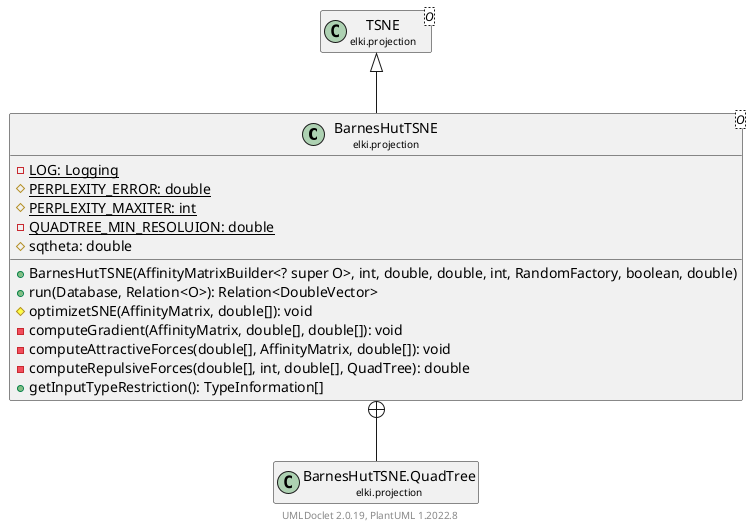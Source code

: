 @startuml
    remove .*\.(Instance|Par|Parameterizer|Factory)$
    set namespaceSeparator none
    hide empty fields
    hide empty methods

    class "<size:14>BarnesHutTSNE\n<size:10>elki.projection" as elki.projection.BarnesHutTSNE<O> [[BarnesHutTSNE.html]] {
        {static} -LOG: Logging
        {static} #PERPLEXITY_ERROR: double
        {static} #PERPLEXITY_MAXITER: int
        {static} -QUADTREE_MIN_RESOLUION: double
        #sqtheta: double
        +BarnesHutTSNE(AffinityMatrixBuilder<? super O>, int, double, double, int, RandomFactory, boolean, double)
        +run(Database, Relation<O>): Relation<DoubleVector>
        #optimizetSNE(AffinityMatrix, double[]): void
        -computeGradient(AffinityMatrix, double[], double[]): void
        -computeAttractiveForces(double[], AffinityMatrix, double[]): void
        -computeRepulsiveForces(double[], int, double[], QuadTree): double
        +getInputTypeRestriction(): TypeInformation[]
    }

    class "<size:14>TSNE\n<size:10>elki.projection" as elki.projection.TSNE<O> [[TSNE.html]]
    class "<size:14>BarnesHutTSNE.QuadTree\n<size:10>elki.projection" as elki.projection.BarnesHutTSNE.QuadTree [[BarnesHutTSNE.QuadTree.html]]
    class "<size:14>BarnesHutTSNE.Par\n<size:10>elki.projection" as elki.projection.BarnesHutTSNE.Par<O>

    elki.projection.TSNE <|-- elki.projection.BarnesHutTSNE
    elki.projection.BarnesHutTSNE +-- elki.projection.BarnesHutTSNE.QuadTree
    elki.projection.BarnesHutTSNE +-- elki.projection.BarnesHutTSNE.Par

    center footer UMLDoclet 2.0.19, PlantUML 1.2022.8
@enduml
